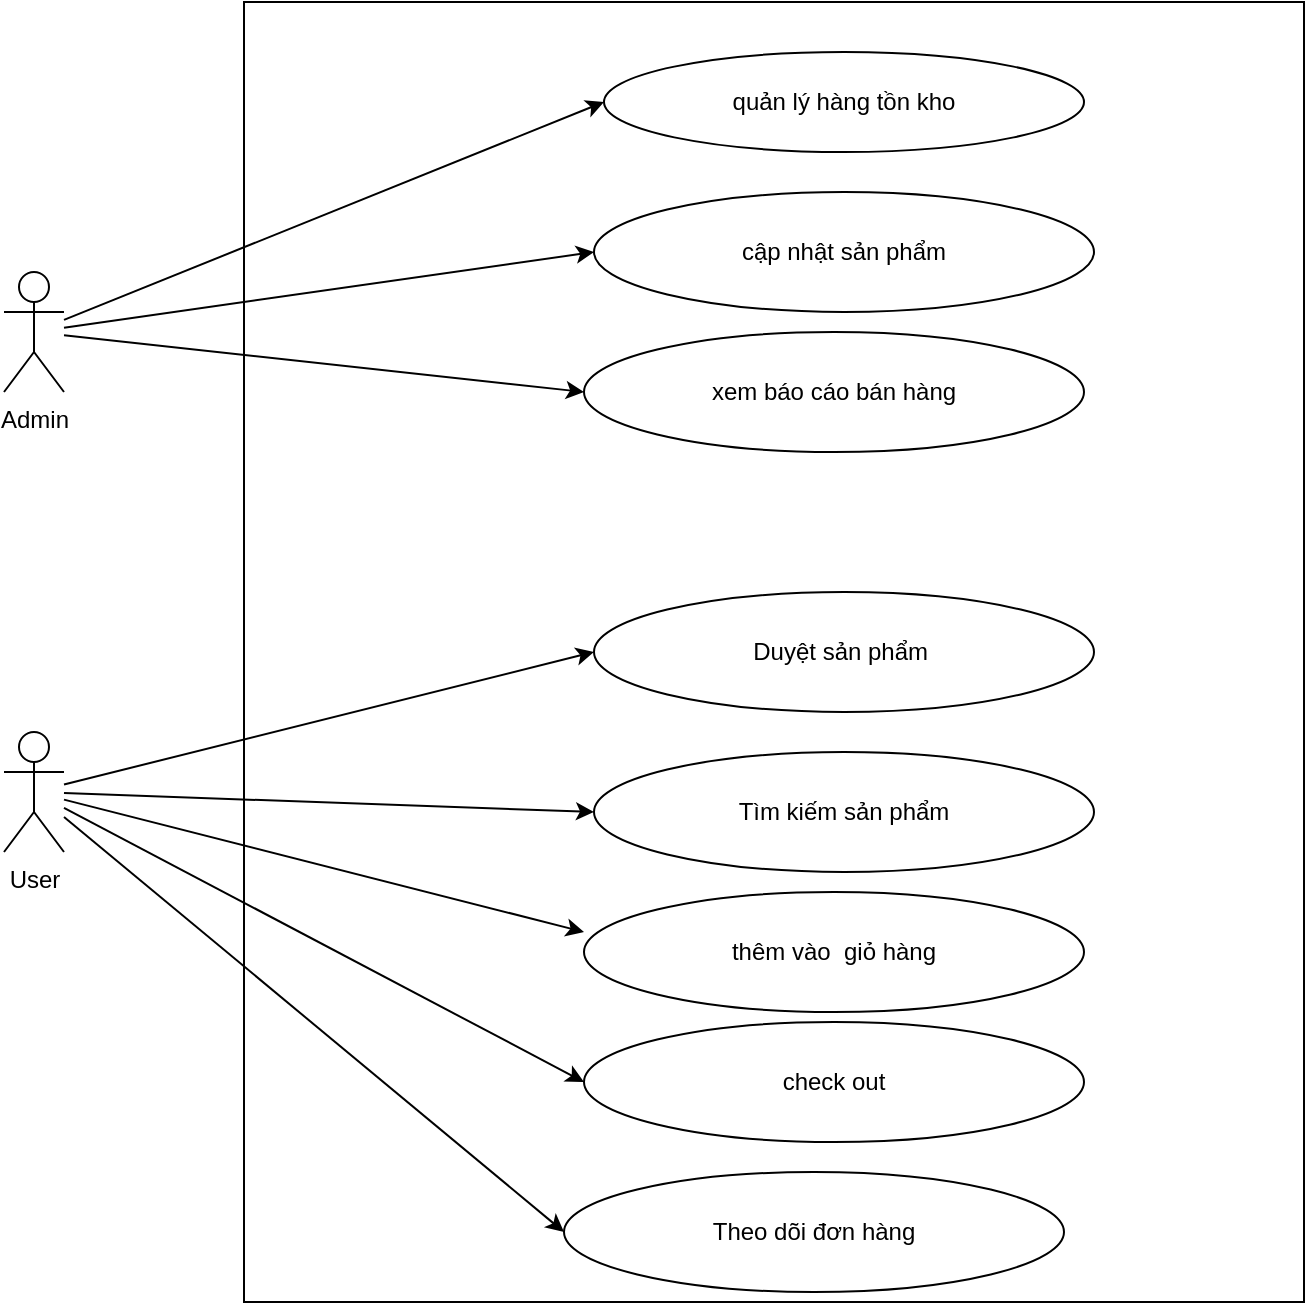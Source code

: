 <mxfile version="25.0.3">
  <diagram id="prtHgNgQTEPvFCAcTncT" name="Page-1">
    <mxGraphModel dx="772" dy="483" grid="1" gridSize="10" guides="1" tooltips="1" connect="1" arrows="1" fold="1" page="1" pageScale="1" pageWidth="827" pageHeight="1169" math="0" shadow="0">
      <root>
        <mxCell id="0" />
        <mxCell id="1" parent="0" />
        <mxCell id="eHG8q11vOJCKlkP8yV-8-3" value="Admin" style="shape=umlActor;verticalLabelPosition=bottom;verticalAlign=top;html=1;outlineConnect=0;rounded=0;strokeColor=default;align=center;fontFamily=Helvetica;fontSize=12;fontColor=default;fillColor=default;" vertex="1" parent="1">
          <mxGeometry x="30" y="150" width="30" height="60" as="geometry" />
        </mxCell>
        <mxCell id="eHG8q11vOJCKlkP8yV-8-4" value="cập nhật sản phẩm" style="ellipse;whiteSpace=wrap;html=1;rounded=0;strokeColor=default;align=center;verticalAlign=middle;fontFamily=Helvetica;fontSize=12;fontColor=default;fillColor=default;" vertex="1" parent="1">
          <mxGeometry x="325" y="110" width="250" height="60" as="geometry" />
        </mxCell>
        <mxCell id="eHG8q11vOJCKlkP8yV-8-5" value="quản lý hàng tồn kho" style="ellipse;whiteSpace=wrap;html=1;rounded=0;strokeColor=default;align=center;verticalAlign=middle;fontFamily=Helvetica;fontSize=12;fontColor=default;fillColor=default;" vertex="1" parent="1">
          <mxGeometry x="330" y="40" width="240" height="50" as="geometry" />
        </mxCell>
        <mxCell id="eHG8q11vOJCKlkP8yV-8-8" value="xem báo cáo bán hàng" style="ellipse;whiteSpace=wrap;html=1;rounded=0;strokeColor=default;align=center;verticalAlign=middle;fontFamily=Helvetica;fontSize=12;fontColor=default;fillColor=default;" vertex="1" parent="1">
          <mxGeometry x="320" y="180" width="250" height="60" as="geometry" />
        </mxCell>
        <mxCell id="eHG8q11vOJCKlkP8yV-8-9" value="check out" style="ellipse;whiteSpace=wrap;html=1;rounded=0;strokeColor=default;align=center;verticalAlign=middle;fontFamily=Helvetica;fontSize=12;fontColor=default;fillColor=default;" vertex="1" parent="1">
          <mxGeometry x="320" y="525" width="250" height="60" as="geometry" />
        </mxCell>
        <mxCell id="eHG8q11vOJCKlkP8yV-8-10" value="thêm vào&amp;nbsp; giỏ hàng" style="ellipse;whiteSpace=wrap;html=1;rounded=0;strokeColor=default;align=center;verticalAlign=middle;fontFamily=Helvetica;fontSize=12;fontColor=default;fillColor=default;" vertex="1" parent="1">
          <mxGeometry x="320" y="460" width="250" height="60" as="geometry" />
        </mxCell>
        <mxCell id="eHG8q11vOJCKlkP8yV-8-11" value="Duyệt sản phẩm&amp;nbsp;" style="ellipse;whiteSpace=wrap;html=1;rounded=0;strokeColor=default;align=center;verticalAlign=middle;fontFamily=Helvetica;fontSize=12;fontColor=default;fillColor=default;" vertex="1" parent="1">
          <mxGeometry x="325" y="310" width="250" height="60" as="geometry" />
        </mxCell>
        <mxCell id="eHG8q11vOJCKlkP8yV-8-12" value="Tìm kiếm sản phẩm" style="ellipse;whiteSpace=wrap;html=1;rounded=0;strokeColor=default;align=center;verticalAlign=middle;fontFamily=Helvetica;fontSize=12;fontColor=default;fillColor=default;" vertex="1" parent="1">
          <mxGeometry x="325" y="390" width="250" height="60" as="geometry" />
        </mxCell>
        <mxCell id="eHG8q11vOJCKlkP8yV-8-13" value="Theo dõi đơn hàng" style="ellipse;whiteSpace=wrap;html=1;rounded=0;strokeColor=default;align=center;verticalAlign=middle;fontFamily=Helvetica;fontSize=12;fontColor=default;fillColor=default;" vertex="1" parent="1">
          <mxGeometry x="310" y="600" width="250" height="60" as="geometry" />
        </mxCell>
        <mxCell id="eHG8q11vOJCKlkP8yV-8-14" style="edgeStyle=orthogonalEdgeStyle;rounded=0;orthogonalLoop=1;jettySize=auto;html=1;exitX=0.5;exitY=1;exitDx=0;exitDy=0;fontFamily=Helvetica;fontSize=12;fontColor=default;" edge="1" parent="1" source="eHG8q11vOJCKlkP8yV-8-13" target="eHG8q11vOJCKlkP8yV-8-13">
          <mxGeometry relative="1" as="geometry" />
        </mxCell>
        <mxCell id="eHG8q11vOJCKlkP8yV-8-15" value="User" style="shape=umlActor;verticalLabelPosition=bottom;verticalAlign=top;html=1;outlineConnect=0;rounded=0;strokeColor=default;align=center;fontFamily=Helvetica;fontSize=12;fontColor=default;fillColor=default;" vertex="1" parent="1">
          <mxGeometry x="30" y="380" width="30" height="60" as="geometry" />
        </mxCell>
        <mxCell id="eHG8q11vOJCKlkP8yV-8-39" value="" style="endArrow=classic;html=1;rounded=0;fontFamily=Helvetica;fontSize=12;fontColor=default;" edge="1" parent="1" source="eHG8q11vOJCKlkP8yV-8-15">
          <mxGeometry width="50" height="50" relative="1" as="geometry">
            <mxPoint x="270" y="530" as="sourcePoint" />
            <mxPoint x="320" y="480" as="targetPoint" />
          </mxGeometry>
        </mxCell>
        <mxCell id="eHG8q11vOJCKlkP8yV-8-40" value="" style="endArrow=classic;html=1;rounded=0;fontFamily=Helvetica;fontSize=12;fontColor=default;entryX=0;entryY=0.5;entryDx=0;entryDy=0;" edge="1" parent="1" source="eHG8q11vOJCKlkP8yV-8-15" target="eHG8q11vOJCKlkP8yV-8-9">
          <mxGeometry width="50" height="50" relative="1" as="geometry">
            <mxPoint x="270" y="530" as="sourcePoint" />
            <mxPoint x="320" y="480" as="targetPoint" />
          </mxGeometry>
        </mxCell>
        <mxCell id="eHG8q11vOJCKlkP8yV-8-41" value="" style="endArrow=classic;html=1;rounded=0;fontFamily=Helvetica;fontSize=12;fontColor=default;entryX=0;entryY=0.5;entryDx=0;entryDy=0;" edge="1" parent="1" source="eHG8q11vOJCKlkP8yV-8-15" target="eHG8q11vOJCKlkP8yV-8-13">
          <mxGeometry width="50" height="50" relative="1" as="geometry">
            <mxPoint x="270" y="530" as="sourcePoint" />
            <mxPoint x="320" y="480" as="targetPoint" />
          </mxGeometry>
        </mxCell>
        <mxCell id="eHG8q11vOJCKlkP8yV-8-42" value="" style="endArrow=classic;html=1;rounded=0;fontFamily=Helvetica;fontSize=12;fontColor=default;entryX=0;entryY=0.5;entryDx=0;entryDy=0;" edge="1" parent="1" source="eHG8q11vOJCKlkP8yV-8-15" target="eHG8q11vOJCKlkP8yV-8-12">
          <mxGeometry width="50" height="50" relative="1" as="geometry">
            <mxPoint x="270" y="530" as="sourcePoint" />
            <mxPoint x="320" y="480" as="targetPoint" />
          </mxGeometry>
        </mxCell>
        <mxCell id="eHG8q11vOJCKlkP8yV-8-43" value="" style="endArrow=classic;html=1;rounded=0;fontFamily=Helvetica;fontSize=12;fontColor=default;entryX=0;entryY=0.5;entryDx=0;entryDy=0;" edge="1" parent="1" source="eHG8q11vOJCKlkP8yV-8-15" target="eHG8q11vOJCKlkP8yV-8-11">
          <mxGeometry width="50" height="50" relative="1" as="geometry">
            <mxPoint x="270" y="530" as="sourcePoint" />
            <mxPoint x="320" y="480" as="targetPoint" />
          </mxGeometry>
        </mxCell>
        <mxCell id="eHG8q11vOJCKlkP8yV-8-44" value="" style="endArrow=classic;html=1;rounded=0;fontFamily=Helvetica;fontSize=12;fontColor=default;entryX=0;entryY=0.5;entryDx=0;entryDy=0;" edge="1" parent="1" source="eHG8q11vOJCKlkP8yV-8-3" target="eHG8q11vOJCKlkP8yV-8-5">
          <mxGeometry width="50" height="50" relative="1" as="geometry">
            <mxPoint x="270" y="280" as="sourcePoint" />
            <mxPoint x="320" y="230" as="targetPoint" />
          </mxGeometry>
        </mxCell>
        <mxCell id="eHG8q11vOJCKlkP8yV-8-45" value="" style="endArrow=classic;html=1;rounded=0;fontFamily=Helvetica;fontSize=12;fontColor=default;" edge="1" parent="1" source="eHG8q11vOJCKlkP8yV-8-3">
          <mxGeometry width="50" height="50" relative="1" as="geometry">
            <mxPoint x="270" y="260" as="sourcePoint" />
            <mxPoint x="320" y="210" as="targetPoint" />
          </mxGeometry>
        </mxCell>
        <mxCell id="eHG8q11vOJCKlkP8yV-8-46" value="" style="endArrow=classic;html=1;rounded=0;fontFamily=Helvetica;fontSize=12;fontColor=default;entryX=0;entryY=0.5;entryDx=0;entryDy=0;" edge="1" parent="1" source="eHG8q11vOJCKlkP8yV-8-3" target="eHG8q11vOJCKlkP8yV-8-4">
          <mxGeometry width="50" height="50" relative="1" as="geometry">
            <mxPoint x="270" y="260" as="sourcePoint" />
            <mxPoint x="320" y="210" as="targetPoint" />
          </mxGeometry>
        </mxCell>
        <mxCell id="eHG8q11vOJCKlkP8yV-8-48" value="" style="rounded=0;whiteSpace=wrap;html=1;strokeColor=default;align=center;verticalAlign=middle;fontFamily=Helvetica;fontSize=12;fillColor=none;" vertex="1" parent="1">
          <mxGeometry x="150" y="15" width="530" height="650" as="geometry" />
        </mxCell>
      </root>
    </mxGraphModel>
  </diagram>
</mxfile>
